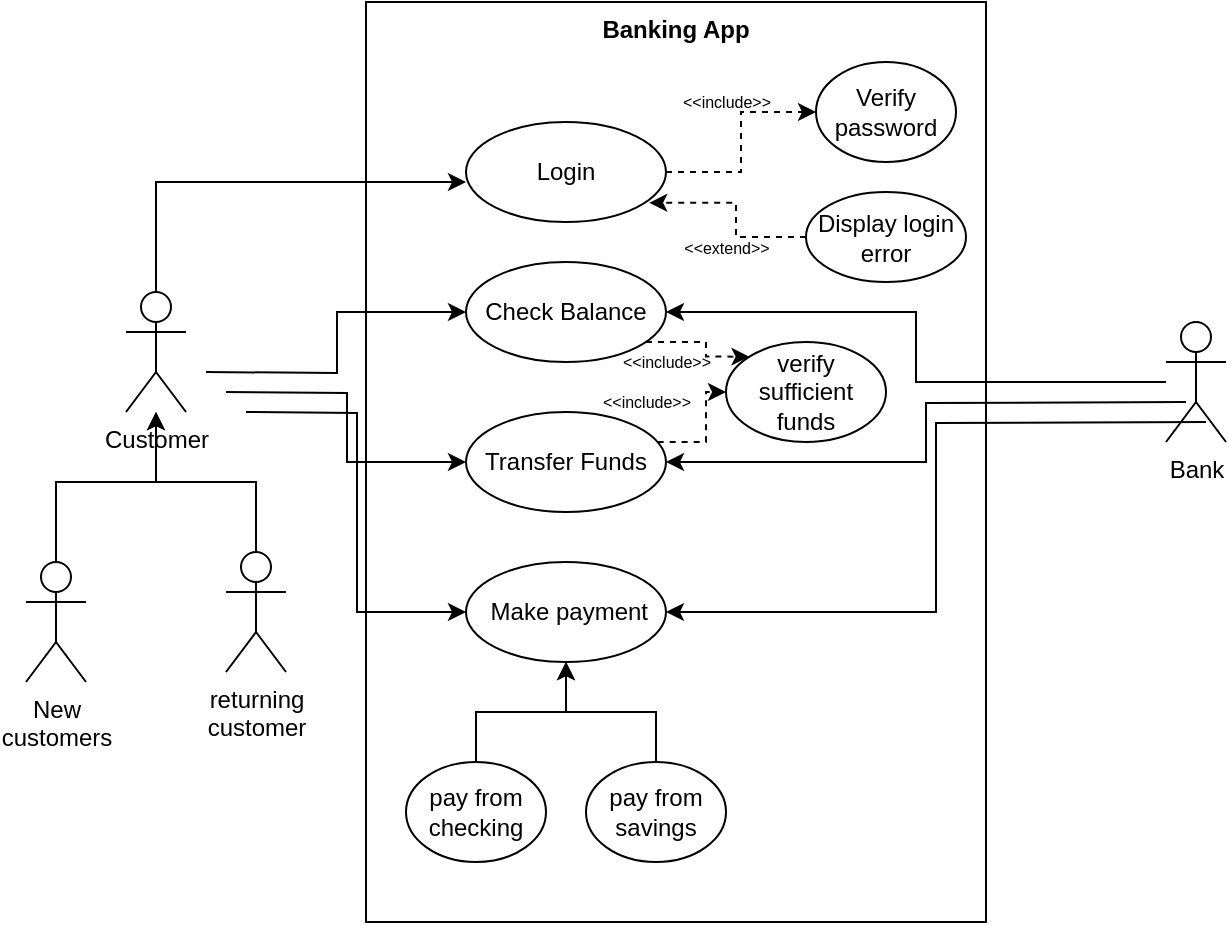 <mxfile version="13.10.0" type="embed">
    <diagram id="m4wKDnAwfMSR0Sk1vzxx" name="Page-1">
        <mxGraphModel dx="882" dy="620" grid="1" gridSize="10" guides="1" tooltips="1" connect="1" arrows="1" fold="1" page="1" pageScale="1" pageWidth="827" pageHeight="1169" math="0" shadow="0">
            <root>
                <mxCell id="0"/>
                <mxCell id="1" parent="0"/>
                <mxCell id="2" value="Customer" style="shape=umlActor;html=1;verticalLabelPosition=bottom;verticalAlign=top;align=center;" vertex="1" parent="1">
                    <mxGeometry x="164" y="235" width="30" height="60" as="geometry"/>
                </mxCell>
                <mxCell id="3" value="Banking App" style="shape=rect;html=1;verticalAlign=top;fontStyle=1;whiteSpace=wrap;align=center;" vertex="1" parent="1">
                    <mxGeometry x="284" y="90" width="310" height="460" as="geometry"/>
                </mxCell>
                <mxCell id="4" style="edgeStyle=orthogonalEdgeStyle;rounded=0;orthogonalLoop=1;jettySize=auto;html=1;" edge="1" parent="1" source="5" target="9">
                    <mxGeometry relative="1" as="geometry"/>
                </mxCell>
                <mxCell id="5" value="Bank" style="shape=umlActor;html=1;verticalLabelPosition=bottom;verticalAlign=top;align=center;" vertex="1" parent="1">
                    <mxGeometry x="684" y="250" width="30" height="60" as="geometry"/>
                </mxCell>
                <mxCell id="6" style="edgeStyle=orthogonalEdgeStyle;rounded=0;orthogonalLoop=1;jettySize=auto;html=1;dashed=1;" edge="1" parent="1" source="7" target="19">
                    <mxGeometry relative="1" as="geometry"/>
                </mxCell>
                <mxCell id="7" value="Login" style="ellipse;whiteSpace=wrap;html=1;" vertex="1" parent="1">
                    <mxGeometry x="334" y="150" width="100" height="50" as="geometry"/>
                </mxCell>
                <mxCell id="8" style="edgeStyle=orthogonalEdgeStyle;rounded=0;orthogonalLoop=1;jettySize=auto;html=1;entryX=0;entryY=0;entryDx=0;entryDy=0;dashed=1;fontSize=8;" edge="1" parent="1" source="9" target="22">
                    <mxGeometry relative="1" as="geometry">
                        <Array as="points">
                            <mxPoint x="454" y="260"/>
                            <mxPoint x="454" y="267"/>
                        </Array>
                    </mxGeometry>
                </mxCell>
                <mxCell id="9" value="Check Balance" style="ellipse;whiteSpace=wrap;html=1;" vertex="1" parent="1">
                    <mxGeometry x="334" y="220" width="100" height="50" as="geometry"/>
                </mxCell>
                <mxCell id="10" style="edgeStyle=orthogonalEdgeStyle;rounded=0;orthogonalLoop=1;jettySize=auto;html=1;dashed=1;fontSize=8;" edge="1" parent="1" source="11" target="22">
                    <mxGeometry relative="1" as="geometry">
                        <Array as="points">
                            <mxPoint x="454" y="310"/>
                            <mxPoint x="454" y="285"/>
                        </Array>
                    </mxGeometry>
                </mxCell>
                <mxCell id="11" value="Transfer Funds" style="ellipse;whiteSpace=wrap;html=1;" vertex="1" parent="1">
                    <mxGeometry x="334" y="295" width="100" height="50" as="geometry"/>
                </mxCell>
                <mxCell id="12" value="&amp;nbsp;Make payment" style="ellipse;whiteSpace=wrap;html=1;" vertex="1" parent="1">
                    <mxGeometry x="334" y="370" width="100" height="50" as="geometry"/>
                </mxCell>
                <mxCell id="13" style="edgeStyle=orthogonalEdgeStyle;rounded=0;orthogonalLoop=1;jettySize=auto;html=1;entryX=0;entryY=0.5;entryDx=0;entryDy=0;" edge="1" parent="1" target="9">
                    <mxGeometry relative="1" as="geometry">
                        <mxPoint x="204" y="275" as="sourcePoint"/>
                        <mxPoint x="344" y="185" as="targetPoint"/>
                    </mxGeometry>
                </mxCell>
                <mxCell id="14" style="edgeStyle=orthogonalEdgeStyle;rounded=0;orthogonalLoop=1;jettySize=auto;html=1;entryX=0;entryY=0.5;entryDx=0;entryDy=0;" edge="1" parent="1" target="11">
                    <mxGeometry relative="1" as="geometry">
                        <mxPoint x="214" y="285" as="sourcePoint"/>
                        <mxPoint x="344" y="255" as="targetPoint"/>
                    </mxGeometry>
                </mxCell>
                <mxCell id="15" style="edgeStyle=orthogonalEdgeStyle;rounded=0;orthogonalLoop=1;jettySize=auto;html=1;entryX=0;entryY=0.5;entryDx=0;entryDy=0;" edge="1" parent="1" target="12">
                    <mxGeometry relative="1" as="geometry">
                        <mxPoint x="224" y="295" as="sourcePoint"/>
                        <mxPoint x="344" y="330" as="targetPoint"/>
                        <Array as="points"/>
                    </mxGeometry>
                </mxCell>
                <mxCell id="16" style="edgeStyle=orthogonalEdgeStyle;rounded=0;orthogonalLoop=1;jettySize=auto;html=1;entryX=1;entryY=0.5;entryDx=0;entryDy=0;" edge="1" parent="1" target="11">
                    <mxGeometry relative="1" as="geometry">
                        <mxPoint x="694" y="290" as="sourcePoint"/>
                        <mxPoint x="444" y="255" as="targetPoint"/>
                    </mxGeometry>
                </mxCell>
                <mxCell id="17" style="edgeStyle=orthogonalEdgeStyle;rounded=0;orthogonalLoop=1;jettySize=auto;html=1;entryX=1;entryY=0.5;entryDx=0;entryDy=0;" edge="1" parent="1" target="12">
                    <mxGeometry relative="1" as="geometry">
                        <mxPoint x="704" y="300" as="sourcePoint"/>
                        <mxPoint x="444" y="330" as="targetPoint"/>
                    </mxGeometry>
                </mxCell>
                <mxCell id="18" style="edgeStyle=orthogonalEdgeStyle;rounded=0;orthogonalLoop=1;jettySize=auto;html=1;exitX=0.5;exitY=0;exitDx=0;exitDy=0;exitPerimeter=0;" edge="1" parent="1" source="2">
                    <mxGeometry relative="1" as="geometry">
                        <mxPoint x="194" y="265" as="sourcePoint"/>
                        <mxPoint x="334" y="180" as="targetPoint"/>
                        <Array as="points">
                            <mxPoint x="179" y="180"/>
                        </Array>
                    </mxGeometry>
                </mxCell>
                <mxCell id="19" value="Verify password" style="ellipse;whiteSpace=wrap;html=1;" vertex="1" parent="1">
                    <mxGeometry x="509" y="120" width="70" height="50" as="geometry"/>
                </mxCell>
                <mxCell id="20" style="edgeStyle=orthogonalEdgeStyle;rounded=0;orthogonalLoop=1;jettySize=auto;html=1;entryX=0.916;entryY=0.808;entryDx=0;entryDy=0;entryPerimeter=0;dashed=1;" edge="1" parent="1" source="21" target="7">
                    <mxGeometry relative="1" as="geometry"/>
                </mxCell>
                <mxCell id="21" value="Display login error" style="ellipse;whiteSpace=wrap;html=1;" vertex="1" parent="1">
                    <mxGeometry x="504" y="185" width="80" height="45" as="geometry"/>
                </mxCell>
                <mxCell id="22" value="verify sufficient funds" style="ellipse;whiteSpace=wrap;html=1;" vertex="1" parent="1">
                    <mxGeometry x="464" y="260" width="80" height="50" as="geometry"/>
                </mxCell>
                <mxCell id="23" style="edgeStyle=orthogonalEdgeStyle;rounded=0;orthogonalLoop=1;jettySize=auto;html=1;entryX=0.5;entryY=1;entryDx=0;entryDy=0;fontSize=8;" edge="1" parent="1" source="24" target="12">
                    <mxGeometry relative="1" as="geometry"/>
                </mxCell>
                <mxCell id="24" value="pay from checking" style="ellipse;whiteSpace=wrap;html=1;" vertex="1" parent="1">
                    <mxGeometry x="304" y="470" width="70" height="50" as="geometry"/>
                </mxCell>
                <mxCell id="25" style="edgeStyle=orthogonalEdgeStyle;rounded=0;orthogonalLoop=1;jettySize=auto;html=1;entryX=0.5;entryY=1;entryDx=0;entryDy=0;fontSize=8;" edge="1" parent="1" source="26" target="12">
                    <mxGeometry relative="1" as="geometry"/>
                </mxCell>
                <mxCell id="26" value="pay from savings" style="ellipse;whiteSpace=wrap;html=1;" vertex="1" parent="1">
                    <mxGeometry x="394" y="470" width="70" height="50" as="geometry"/>
                </mxCell>
                <mxCell id="27" value="&amp;lt;&amp;lt;include&amp;gt;&amp;gt;" style="text;html=1;align=center;verticalAlign=middle;resizable=0;points=[];autosize=1;fontSize=8;" vertex="1" parent="1">
                    <mxGeometry x="434" y="130" width="60" height="20" as="geometry"/>
                </mxCell>
                <mxCell id="28" value="&amp;lt;&amp;lt;extend&amp;gt;&amp;gt;" style="text;html=1;align=center;verticalAlign=middle;resizable=0;points=[];autosize=1;fontSize=8;" vertex="1" parent="1">
                    <mxGeometry x="434" y="203" width="60" height="20" as="geometry"/>
                </mxCell>
                <mxCell id="29" value="&amp;lt;&amp;lt;include&amp;gt;&amp;gt;" style="text;html=1;align=center;verticalAlign=middle;resizable=0;points=[];autosize=1;fontSize=8;" vertex="1" parent="1">
                    <mxGeometry x="404" y="260" width="60" height="20" as="geometry"/>
                </mxCell>
                <mxCell id="30" value="&amp;lt;&amp;lt;include&amp;gt;&amp;gt;" style="text;html=1;align=center;verticalAlign=middle;resizable=0;points=[];autosize=1;fontSize=8;" vertex="1" parent="1">
                    <mxGeometry x="394" y="280" width="60" height="20" as="geometry"/>
                </mxCell>
                <mxCell id="31" style="edgeStyle=orthogonalEdgeStyle;rounded=0;orthogonalLoop=1;jettySize=auto;html=1;fontSize=8;" edge="1" parent="1" source="32" target="2">
                    <mxGeometry relative="1" as="geometry">
                        <Array as="points">
                            <mxPoint x="129" y="330"/>
                            <mxPoint x="179" y="330"/>
                        </Array>
                    </mxGeometry>
                </mxCell>
                <mxCell id="32" value="New &lt;br&gt;customers" style="shape=umlActor;html=1;verticalLabelPosition=bottom;verticalAlign=top;align=center;" vertex="1" parent="1">
                    <mxGeometry x="114" y="370" width="30" height="60" as="geometry"/>
                </mxCell>
                <mxCell id="33" style="edgeStyle=orthogonalEdgeStyle;rounded=0;orthogonalLoop=1;jettySize=auto;html=1;fontSize=8;" edge="1" parent="1" source="34" target="2">
                    <mxGeometry relative="1" as="geometry">
                        <Array as="points">
                            <mxPoint x="229" y="330"/>
                            <mxPoint x="179" y="330"/>
                        </Array>
                    </mxGeometry>
                </mxCell>
                <mxCell id="34" value="returning&lt;br&gt;customer" style="shape=umlActor;html=1;verticalLabelPosition=bottom;verticalAlign=top;align=center;" vertex="1" parent="1">
                    <mxGeometry x="214" y="365" width="30" height="60" as="geometry"/>
                </mxCell>
            </root>
        </mxGraphModel>
    </diagram>
</mxfile>